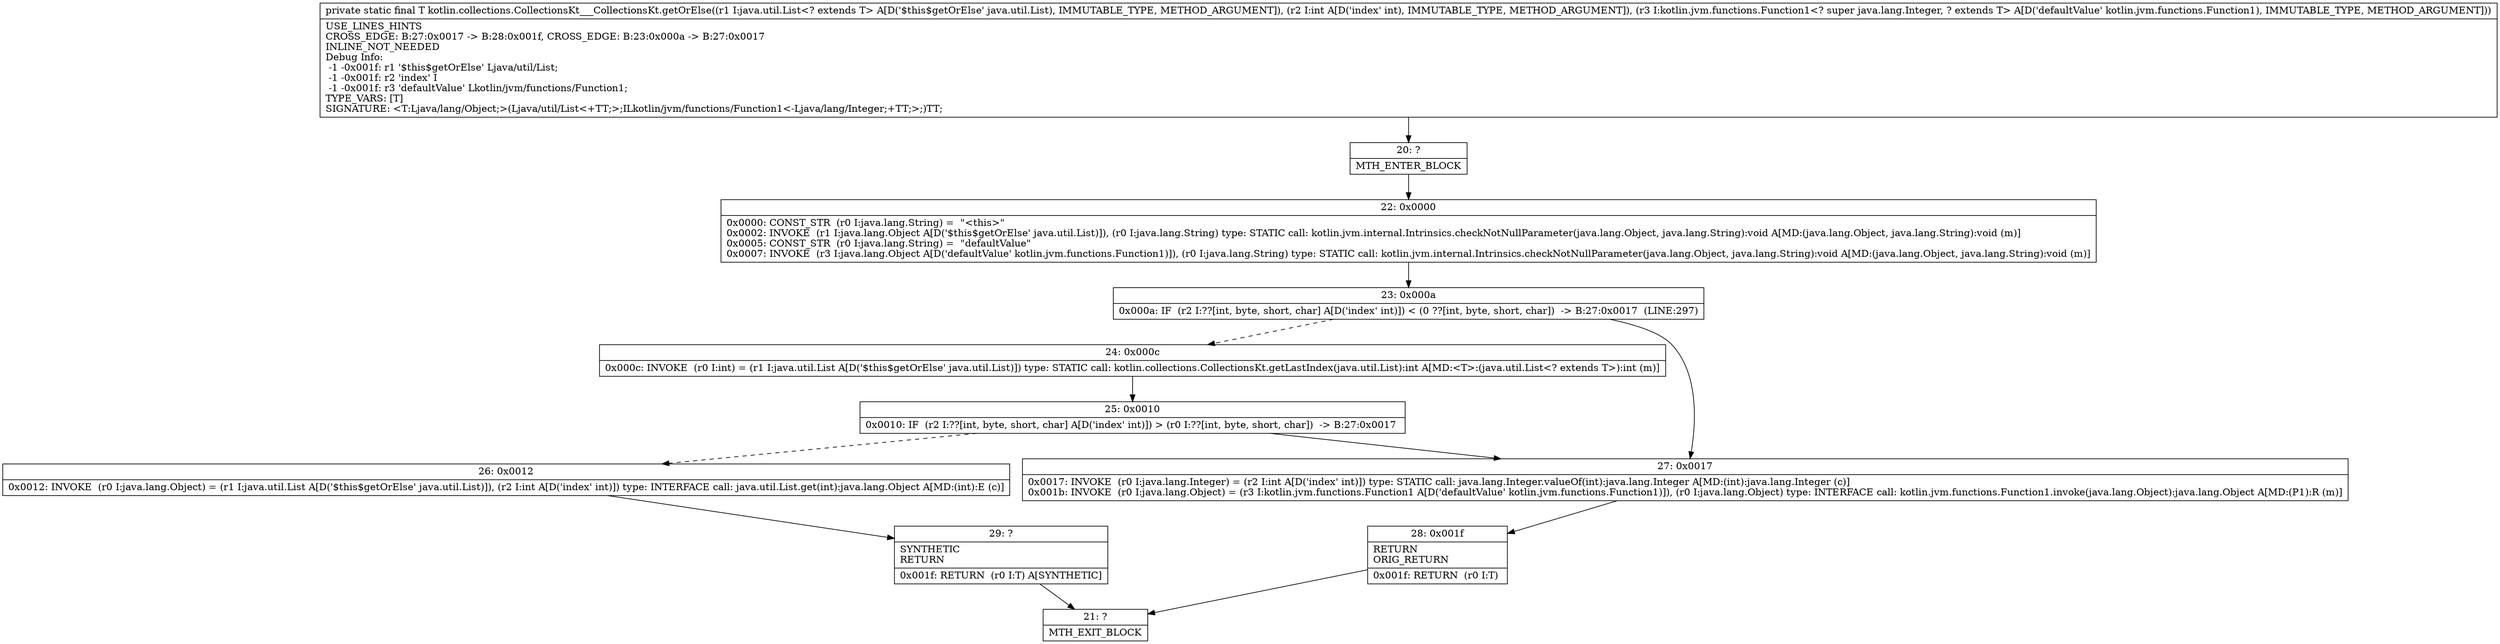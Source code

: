 digraph "CFG forkotlin.collections.CollectionsKt___CollectionsKt.getOrElse(Ljava\/util\/List;ILkotlin\/jvm\/functions\/Function1;)Ljava\/lang\/Object;" {
Node_20 [shape=record,label="{20\:\ ?|MTH_ENTER_BLOCK\l}"];
Node_22 [shape=record,label="{22\:\ 0x0000|0x0000: CONST_STR  (r0 I:java.lang.String) =  \"\<this\>\" \l0x0002: INVOKE  (r1 I:java.lang.Object A[D('$this$getOrElse' java.util.List)]), (r0 I:java.lang.String) type: STATIC call: kotlin.jvm.internal.Intrinsics.checkNotNullParameter(java.lang.Object, java.lang.String):void A[MD:(java.lang.Object, java.lang.String):void (m)]\l0x0005: CONST_STR  (r0 I:java.lang.String) =  \"defaultValue\" \l0x0007: INVOKE  (r3 I:java.lang.Object A[D('defaultValue' kotlin.jvm.functions.Function1)]), (r0 I:java.lang.String) type: STATIC call: kotlin.jvm.internal.Intrinsics.checkNotNullParameter(java.lang.Object, java.lang.String):void A[MD:(java.lang.Object, java.lang.String):void (m)]\l}"];
Node_23 [shape=record,label="{23\:\ 0x000a|0x000a: IF  (r2 I:??[int, byte, short, char] A[D('index' int)]) \< (0 ??[int, byte, short, char])  \-\> B:27:0x0017  (LINE:297)\l}"];
Node_24 [shape=record,label="{24\:\ 0x000c|0x000c: INVOKE  (r0 I:int) = (r1 I:java.util.List A[D('$this$getOrElse' java.util.List)]) type: STATIC call: kotlin.collections.CollectionsKt.getLastIndex(java.util.List):int A[MD:\<T\>:(java.util.List\<? extends T\>):int (m)]\l}"];
Node_25 [shape=record,label="{25\:\ 0x0010|0x0010: IF  (r2 I:??[int, byte, short, char] A[D('index' int)]) \> (r0 I:??[int, byte, short, char])  \-\> B:27:0x0017 \l}"];
Node_26 [shape=record,label="{26\:\ 0x0012|0x0012: INVOKE  (r0 I:java.lang.Object) = (r1 I:java.util.List A[D('$this$getOrElse' java.util.List)]), (r2 I:int A[D('index' int)]) type: INTERFACE call: java.util.List.get(int):java.lang.Object A[MD:(int):E (c)]\l}"];
Node_29 [shape=record,label="{29\:\ ?|SYNTHETIC\lRETURN\l|0x001f: RETURN  (r0 I:T) A[SYNTHETIC]\l}"];
Node_21 [shape=record,label="{21\:\ ?|MTH_EXIT_BLOCK\l}"];
Node_27 [shape=record,label="{27\:\ 0x0017|0x0017: INVOKE  (r0 I:java.lang.Integer) = (r2 I:int A[D('index' int)]) type: STATIC call: java.lang.Integer.valueOf(int):java.lang.Integer A[MD:(int):java.lang.Integer (c)]\l0x001b: INVOKE  (r0 I:java.lang.Object) = (r3 I:kotlin.jvm.functions.Function1 A[D('defaultValue' kotlin.jvm.functions.Function1)]), (r0 I:java.lang.Object) type: INTERFACE call: kotlin.jvm.functions.Function1.invoke(java.lang.Object):java.lang.Object A[MD:(P1):R (m)]\l}"];
Node_28 [shape=record,label="{28\:\ 0x001f|RETURN\lORIG_RETURN\l|0x001f: RETURN  (r0 I:T) \l}"];
MethodNode[shape=record,label="{private static final T kotlin.collections.CollectionsKt___CollectionsKt.getOrElse((r1 I:java.util.List\<? extends T\> A[D('$this$getOrElse' java.util.List), IMMUTABLE_TYPE, METHOD_ARGUMENT]), (r2 I:int A[D('index' int), IMMUTABLE_TYPE, METHOD_ARGUMENT]), (r3 I:kotlin.jvm.functions.Function1\<? super java.lang.Integer, ? extends T\> A[D('defaultValue' kotlin.jvm.functions.Function1), IMMUTABLE_TYPE, METHOD_ARGUMENT]))  | USE_LINES_HINTS\lCROSS_EDGE: B:27:0x0017 \-\> B:28:0x001f, CROSS_EDGE: B:23:0x000a \-\> B:27:0x0017\lINLINE_NOT_NEEDED\lDebug Info:\l  \-1 \-0x001f: r1 '$this$getOrElse' Ljava\/util\/List;\l  \-1 \-0x001f: r2 'index' I\l  \-1 \-0x001f: r3 'defaultValue' Lkotlin\/jvm\/functions\/Function1;\lTYPE_VARS: [T]\lSIGNATURE: \<T:Ljava\/lang\/Object;\>(Ljava\/util\/List\<+TT;\>;ILkotlin\/jvm\/functions\/Function1\<\-Ljava\/lang\/Integer;+TT;\>;)TT;\l}"];
MethodNode -> Node_20;Node_20 -> Node_22;
Node_22 -> Node_23;
Node_23 -> Node_24[style=dashed];
Node_23 -> Node_27;
Node_24 -> Node_25;
Node_25 -> Node_26[style=dashed];
Node_25 -> Node_27;
Node_26 -> Node_29;
Node_29 -> Node_21;
Node_27 -> Node_28;
Node_28 -> Node_21;
}

